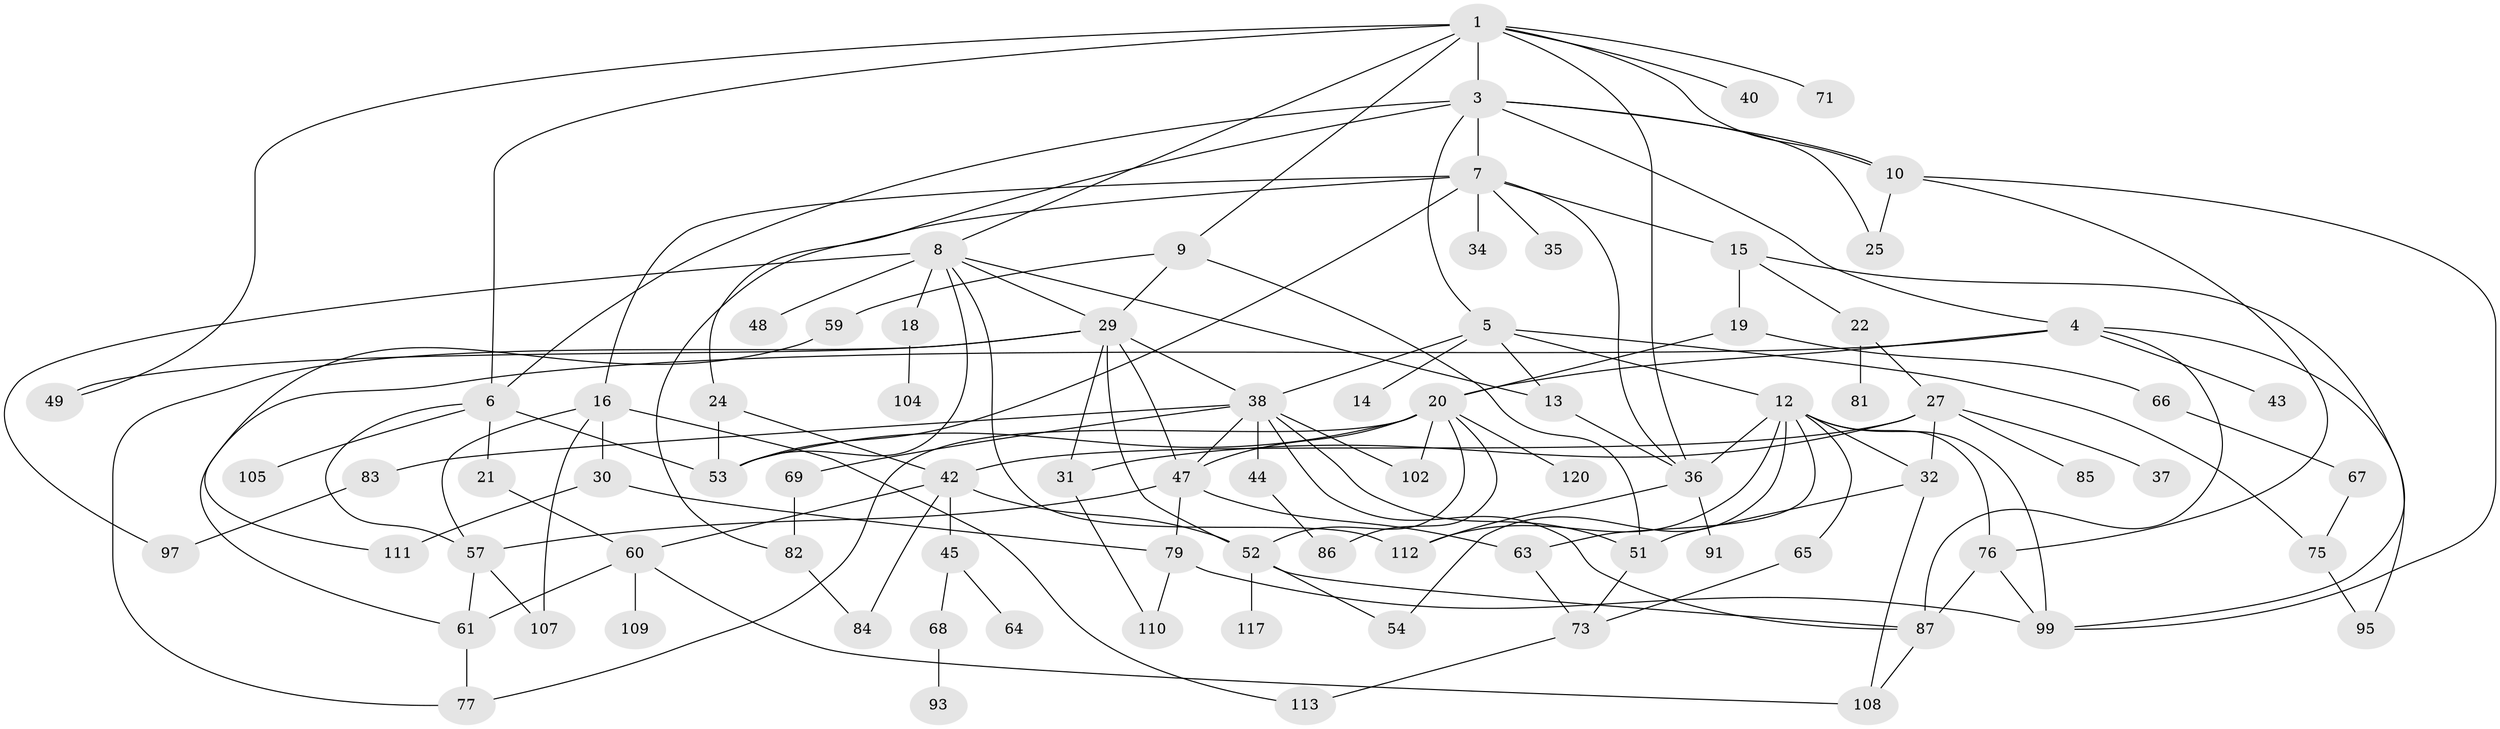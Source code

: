 // Generated by graph-tools (version 1.1) at 2025/23/03/03/25 07:23:34]
// undirected, 84 vertices, 142 edges
graph export_dot {
graph [start="1"]
  node [color=gray90,style=filled];
  1 [super="+2"];
  3 [super="+17"];
  4 [super="+28"];
  5 [super="+33"];
  6 [super="+50"];
  7 [super="+23"];
  8 [super="+11"];
  9;
  10 [super="+103"];
  12 [super="+121"];
  13 [super="+98"];
  14;
  15;
  16;
  18;
  19 [super="+100"];
  20 [super="+26"];
  21;
  22 [super="+106"];
  24;
  25 [super="+62"];
  27 [super="+80"];
  29 [super="+41"];
  30 [super="+72"];
  31 [super="+74"];
  32;
  34 [super="+94"];
  35;
  36 [super="+115"];
  37;
  38 [super="+39"];
  40;
  42 [super="+46"];
  43;
  44;
  45;
  47 [super="+55"];
  48;
  49 [super="+58"];
  51 [super="+56"];
  52 [super="+78"];
  53 [super="+88"];
  54;
  57 [super="+114"];
  59;
  60 [super="+90"];
  61;
  63 [super="+70"];
  64;
  65;
  66;
  67;
  68 [super="+89"];
  69;
  71;
  73 [super="+101"];
  75;
  76;
  77;
  79;
  81;
  82 [super="+96"];
  83;
  84;
  85;
  86;
  87 [super="+92"];
  91;
  93;
  95;
  97;
  99 [super="+116"];
  102;
  104;
  105;
  107;
  108 [super="+119"];
  109;
  110;
  111 [super="+118"];
  112;
  113;
  117;
  120;
  1 -- 3;
  1 -- 8;
  1 -- 9;
  1 -- 71;
  1 -- 49;
  1 -- 36;
  1 -- 6;
  1 -- 40;
  1 -- 10;
  3 -- 4;
  3 -- 5;
  3 -- 7;
  3 -- 24;
  3 -- 25;
  3 -- 10;
  3 -- 6;
  4 -- 20;
  4 -- 95;
  4 -- 43;
  4 -- 61;
  4 -- 87;
  5 -- 12;
  5 -- 13;
  5 -- 14;
  5 -- 38;
  5 -- 75;
  6 -- 21;
  6 -- 105;
  6 -- 53;
  6 -- 57;
  7 -- 15;
  7 -- 16;
  7 -- 35;
  7 -- 34;
  7 -- 82;
  7 -- 53;
  7 -- 36;
  8 -- 29;
  8 -- 97;
  8 -- 112;
  8 -- 48;
  8 -- 18;
  8 -- 53;
  8 -- 13;
  9 -- 51;
  9 -- 59;
  9 -- 29;
  10 -- 99;
  10 -- 76;
  10 -- 25;
  12 -- 54;
  12 -- 65;
  12 -- 76;
  12 -- 36;
  12 -- 32;
  12 -- 112;
  12 -- 99;
  12 -- 63;
  13 -- 36;
  15 -- 19;
  15 -- 22;
  15 -- 99;
  16 -- 30;
  16 -- 57;
  16 -- 107;
  16 -- 113;
  18 -- 104;
  19 -- 66;
  19 -- 20;
  20 -- 86;
  20 -- 120;
  20 -- 53;
  20 -- 102;
  20 -- 77;
  20 -- 47;
  20 -- 52;
  21 -- 60;
  22 -- 27;
  22 -- 81;
  24 -- 42;
  24 -- 53;
  27 -- 31 [weight=2];
  27 -- 32;
  27 -- 37;
  27 -- 85;
  27 -- 42;
  29 -- 47;
  29 -- 52;
  29 -- 77;
  29 -- 49;
  29 -- 38;
  29 -- 31;
  30 -- 79;
  30 -- 111 [weight=2];
  31 -- 110;
  32 -- 108;
  32 -- 51;
  36 -- 91;
  36 -- 112;
  38 -- 44;
  38 -- 83;
  38 -- 102;
  38 -- 51;
  38 -- 69;
  38 -- 87;
  38 -- 47;
  42 -- 45;
  42 -- 52;
  42 -- 60;
  42 -- 84;
  44 -- 86;
  45 -- 64;
  45 -- 68;
  47 -- 63;
  47 -- 79;
  47 -- 57;
  51 -- 73;
  52 -- 117;
  52 -- 54;
  52 -- 87;
  57 -- 61;
  57 -- 107;
  59 -- 111;
  60 -- 109;
  60 -- 61;
  60 -- 108;
  61 -- 77;
  63 -- 73;
  65 -- 73;
  66 -- 67;
  67 -- 75;
  68 -- 93;
  69 -- 82;
  73 -- 113;
  75 -- 95;
  76 -- 87;
  76 -- 99;
  79 -- 110;
  79 -- 99;
  82 -- 84;
  83 -- 97;
  87 -- 108;
}
